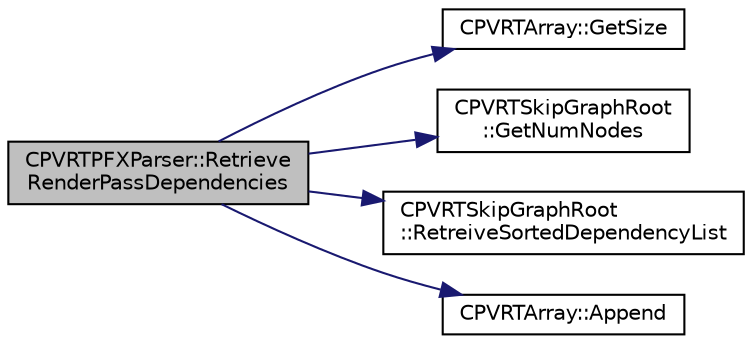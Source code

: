 digraph "CPVRTPFXParser::RetrieveRenderPassDependencies"
{
  edge [fontname="Helvetica",fontsize="10",labelfontname="Helvetica",labelfontsize="10"];
  node [fontname="Helvetica",fontsize="10",shape=record];
  rankdir="LR";
  Node1 [label="CPVRTPFXParser::Retrieve\lRenderPassDependencies",height=0.2,width=0.4,color="black", fillcolor="grey75", style="filled", fontcolor="black"];
  Node1 -> Node2 [color="midnightblue",fontsize="10",style="solid",fontname="Helvetica"];
  Node2 [label="CPVRTArray::GetSize",height=0.2,width=0.4,color="black", fillcolor="white", style="filled",URL="$class_c_p_v_r_t_array.html#a7f441650618876cd84adaad282a83ac1",tooltip="Gives current size of array/number of elements. "];
  Node1 -> Node3 [color="midnightblue",fontsize="10",style="solid",fontname="Helvetica"];
  Node3 [label="CPVRTSkipGraphRoot\l::GetNumNodes",height=0.2,width=0.4,color="black", fillcolor="white", style="filled",URL="$class_c_p_v_r_t_skip_graph_root.html#a6e143b818143da36c266a67814ed3b1e",tooltip="Returns the total number of nodes in the skip graph. "];
  Node1 -> Node4 [color="midnightblue",fontsize="10",style="solid",fontname="Helvetica"];
  Node4 [label="CPVRTSkipGraphRoot\l::RetreiveSortedDependencyList",height=0.2,width=0.4,color="black", fillcolor="white", style="filled",URL="$class_c_p_v_r_t_skip_graph_root.html#a30ac3d24c0e863662b41009440a84d99",tooltip="Returns a sorted list of dependencies for the specified node. The list is ordered with the leaf nodes..."];
  Node1 -> Node5 [color="midnightblue",fontsize="10",style="solid",fontname="Helvetica"];
  Node5 [label="CPVRTArray::Append",height=0.2,width=0.4,color="black", fillcolor="white", style="filled",URL="$class_c_p_v_r_t_array.html#a1af5aeb05badf2783dbc7ec5b98cead2",tooltip="Appends an element to the end of the array, expanding it if necessary. "];
}

